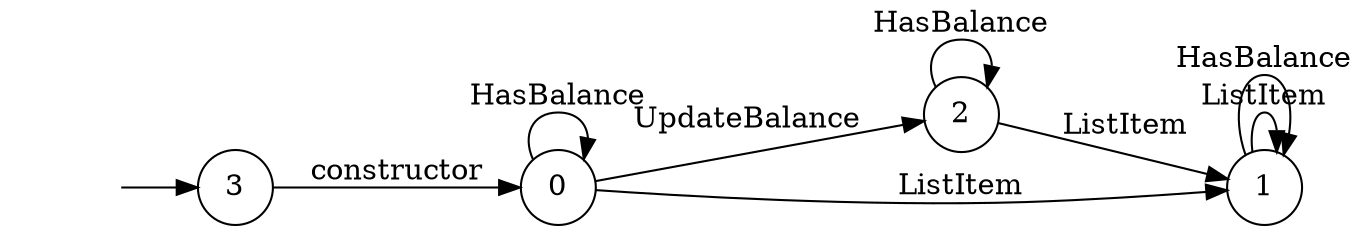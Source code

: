 digraph "Dapp-Automata-data/RQ1/azure-benchmark/workbench-fix/Bazaar/Bazaar-dot" {
	graph [rankdir=LR]
	"" [label="" shape=plaintext]
	3 [label=3 shape=circle]
	2 [label=2 shape=circle]
	1 [label=1 shape=circle]
	0 [label=0 shape=circle]
	"" -> 3 [label=""]
	0 -> 1 [label=ListItem]
	0 -> 2 [label=UpdateBalance]
	0 -> 0 [label=HasBalance]
	1 -> 1 [label=ListItem]
	1 -> 1 [label=HasBalance]
	2 -> 1 [label=ListItem]
	2 -> 2 [label=HasBalance]
	3 -> 0 [label=constructor]
}
